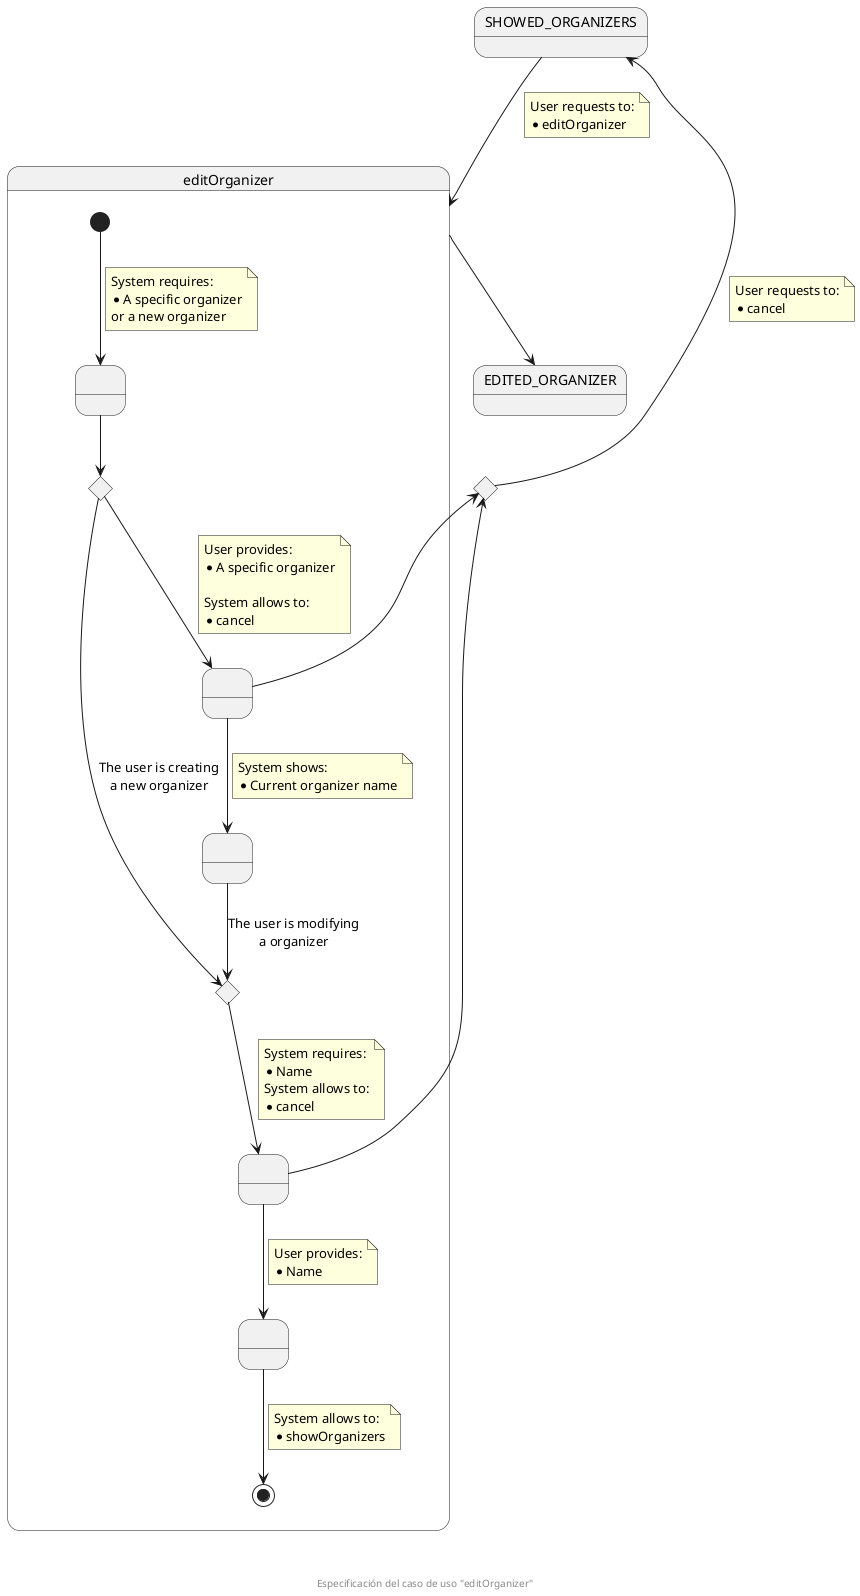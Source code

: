 @startuml
state SHOWED_ORGANIZERS
state enterCancelCHC <<choice>>
state editOrganizer {
  state " " as pendingOrganizer
  state createOrModifyCHC <<choice>>
  state " " as providedOrganizer
  state " " as showedData
  state createOrModifyCHC2 <<choice>>
  state " " as pendingData
  state " " as providedData
  [*] --> pendingOrganizer
  note on link
    System requires:
    * A specific organizer
    or a new organizer
  end note
  pendingOrganizer --> createOrModifyCHC
  createOrModifyCHC --> providedOrganizer
  note on link
    User provides:
    * A specific organizer

    System allows to:
    * cancel
  end note
 createOrModifyCHC --> createOrModifyCHC2 : The user is creating\na new organizer
  providedOrganizer --> showedData
  note on link
    System shows:
    * Current organizer name
  end note
  showedData --> createOrModifyCHC2 : The user is modifying\na organizer
  createOrModifyCHC2 --> pendingData
  note on link
    System requires:
    * Name
    System allows to:
    * cancel
  end note
  pendingData -u-> enterCancelCHC
  pendingData --> providedData
  note on link
    User provides:
    * Name
  end note
  providedOrganizer -u-> enterCancelCHC
  providedData --> [*]
  note on link
    System allows to:
    * showOrganizers
  end note
}
state EDITED_ORGANIZER

SHOWED_ORGANIZERS -d-> editOrganizer
note on link
  User requests to:
  * editOrganizer
end note

editOrganizer -d-> EDITED_ORGANIZER

enterCancelCHC -u-> SHOWED_ORGANIZERS
note on link
  User requests to:
  * cancel
end note

footer \n\n\n Especificación del caso de uso "editOrganizer"
@enduml
